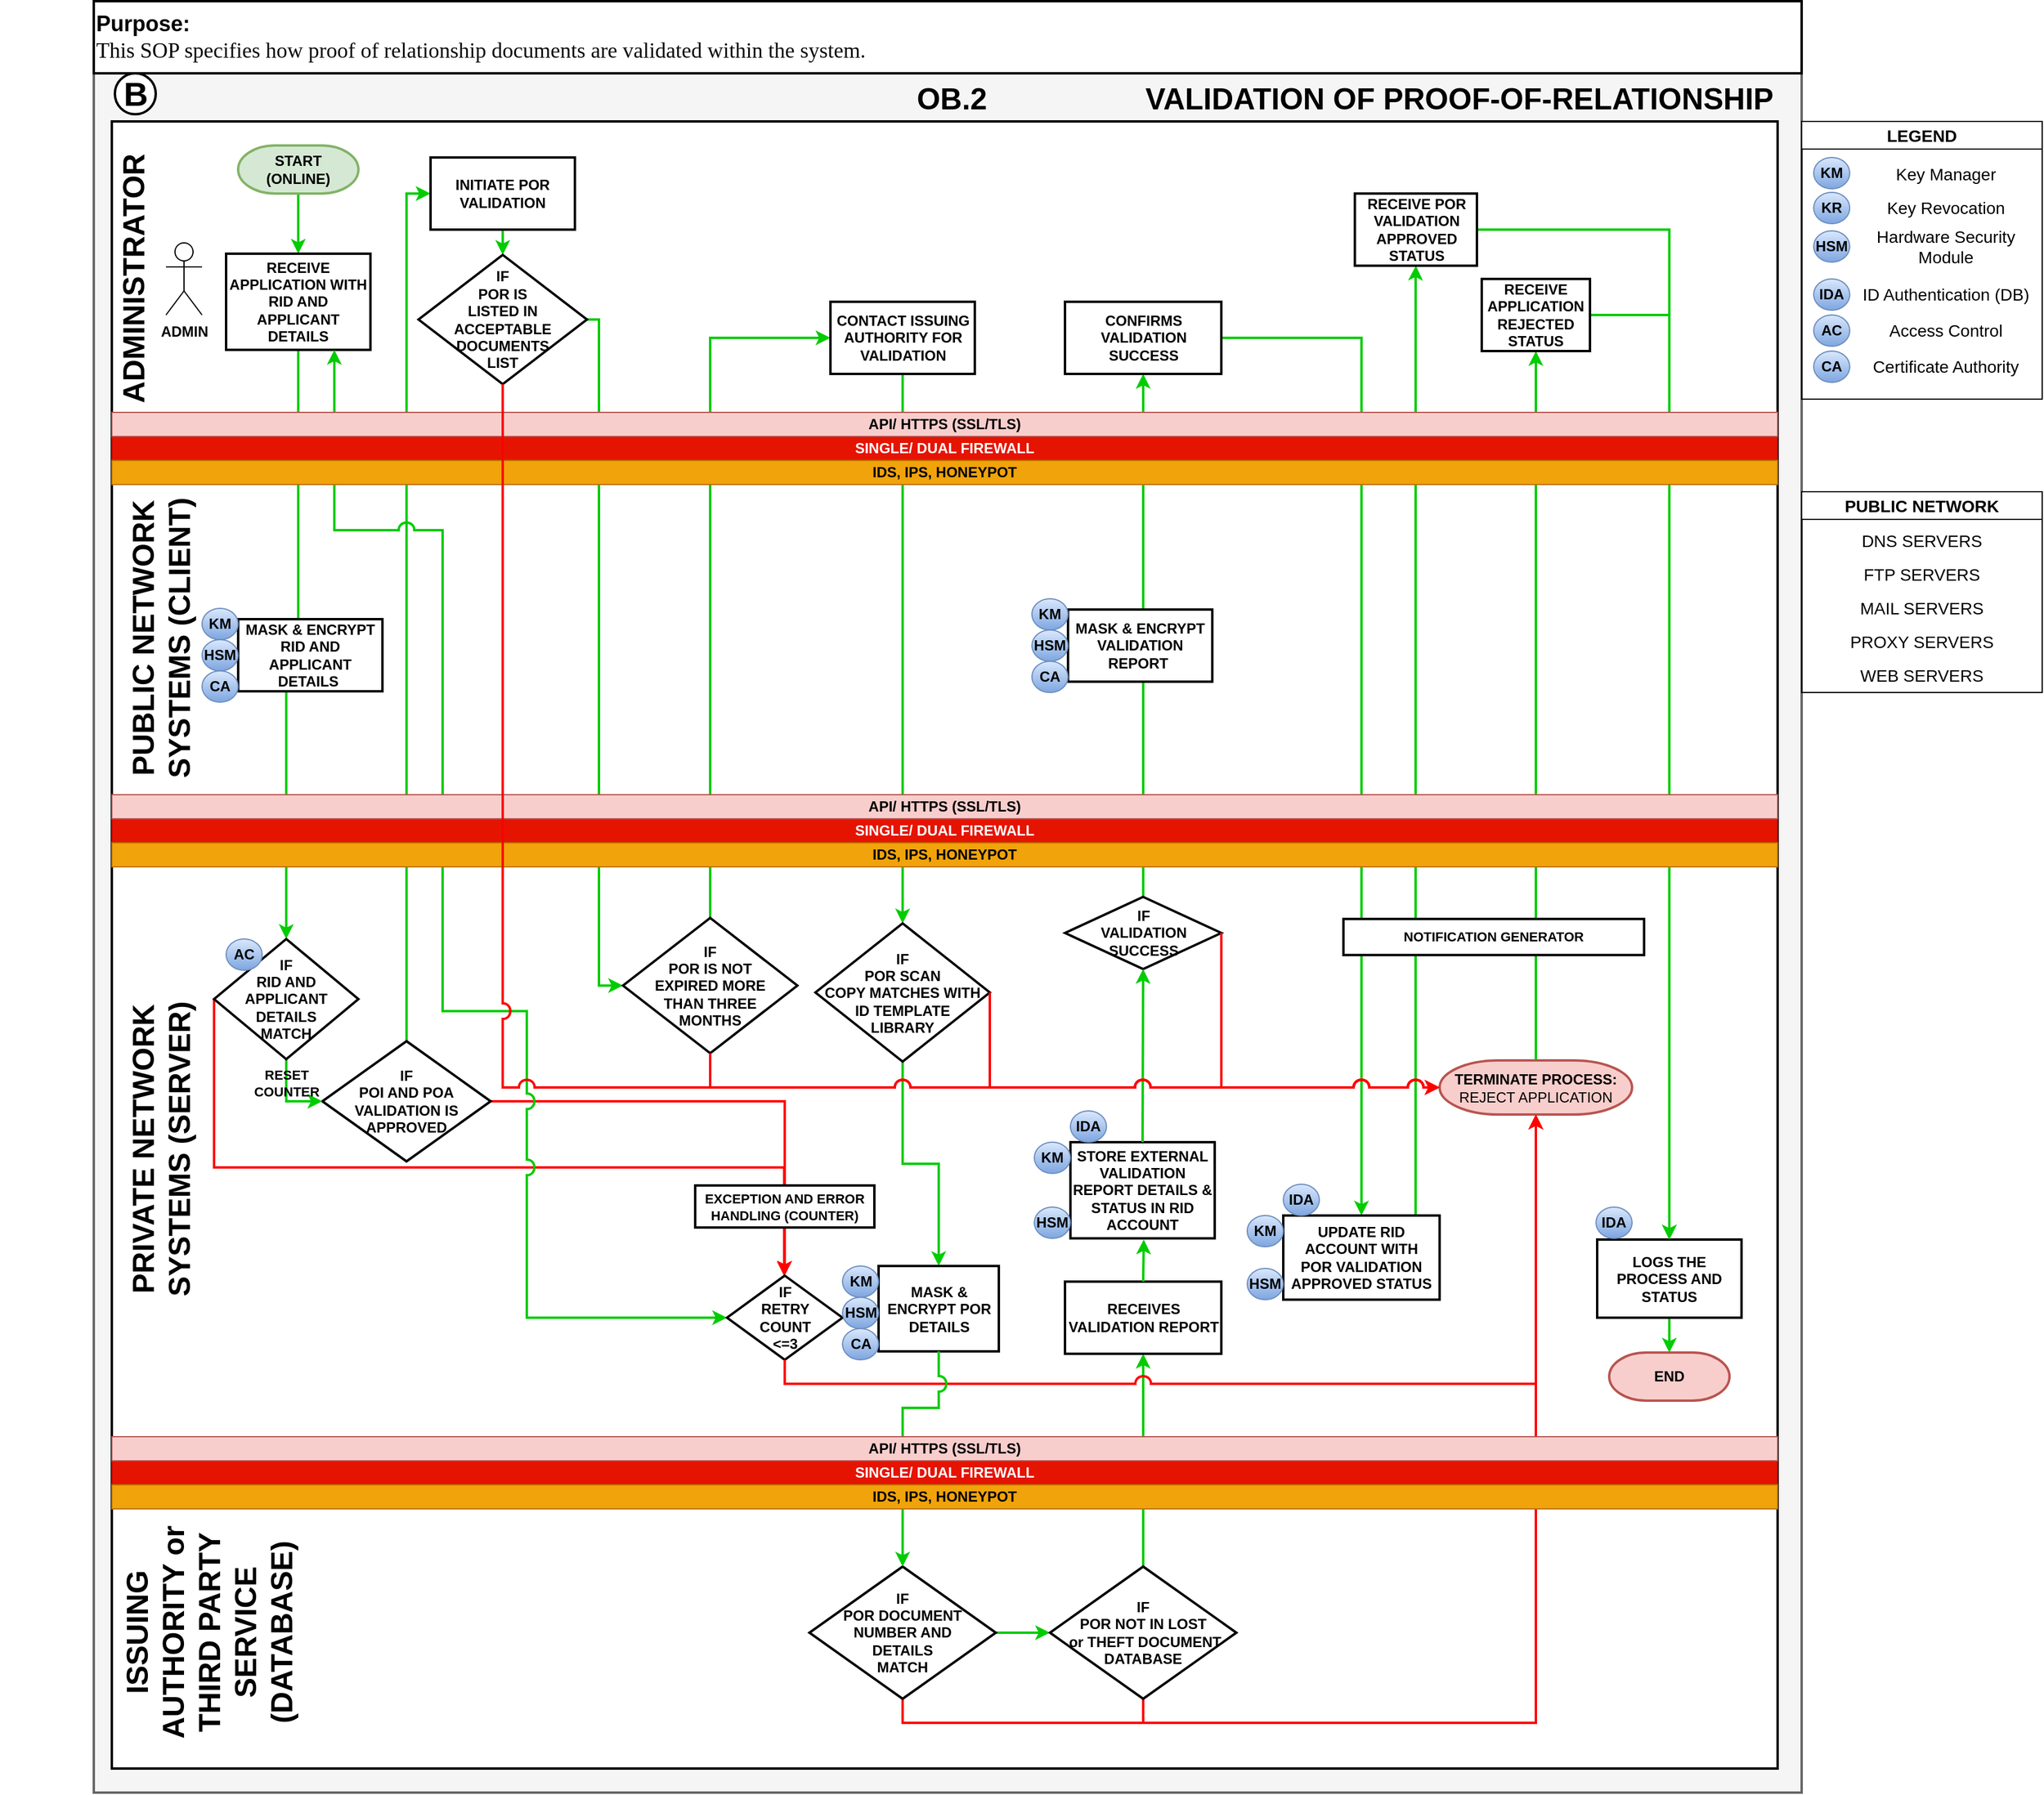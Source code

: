 <mxfile version="24.1.0" type="device">
  <diagram id="MTIWqMcel65jyrCyEGtX" name="Page-1">
    <mxGraphModel dx="-870" dy="1829" grid="1" gridSize="10" guides="1" tooltips="1" connect="1" arrows="1" fold="1" page="1" pageScale="1" pageWidth="1920" pageHeight="1200" math="0" shadow="0">
      <root>
        <mxCell id="0" />
        <mxCell id="1" parent="0" />
        <mxCell id="Ynxnm3lZEx_vJK7yEUxP-19" style="edgeStyle=orthogonalEdgeStyle;rounded=0;orthogonalLoop=1;jettySize=auto;html=1;exitX=1;exitY=0.5;exitDx=0;exitDy=0;strokeColor=#00CC00;strokeWidth=2;fontStyle=1;" parent="1" edge="1">
          <mxGeometry relative="1" as="geometry">
            <mxPoint x="795" y="130" as="sourcePoint" />
          </mxGeometry>
        </mxCell>
        <mxCell id="Ynxnm3lZEx_vJK7yEUxP-31" style="edgeStyle=orthogonalEdgeStyle;rounded=0;orthogonalLoop=1;jettySize=auto;html=1;exitX=1;exitY=0.5;exitDx=0;exitDy=0;entryX=0;entryY=0.5;entryDx=0;entryDy=0;strokeColor=#00CC00;strokeWidth=2;fontStyle=1;" parent="1" edge="1">
          <mxGeometry relative="1" as="geometry">
            <mxPoint x="975" y="130" as="sourcePoint" />
          </mxGeometry>
        </mxCell>
        <mxCell id="3_SiHZ-6GAMq-5pzb8w1-1" value="" style="rounded=0;whiteSpace=wrap;html=1;fontSize=25;fillColor=#f5f5f5;fontColor=#333333;strokeColor=#666666;direction=east;strokeWidth=2;fontStyle=1" parent="1" vertex="1">
          <mxGeometry x="2110" y="40" width="1420" height="1430" as="geometry" />
        </mxCell>
        <mxCell id="3_SiHZ-6GAMq-5pzb8w1-2" value="" style="rounded=0;whiteSpace=wrap;html=1;fontStyle=1;strokeWidth=2;" parent="1" vertex="1">
          <mxGeometry x="2125" y="80" width="1385" height="270" as="geometry" />
        </mxCell>
        <mxCell id="3_SiHZ-6GAMq-5pzb8w1-3" value="" style="rounded=0;whiteSpace=wrap;html=1;fontStyle=1;strokeWidth=2;" parent="1" vertex="1">
          <mxGeometry x="2125" y="1212" width="1385" height="238" as="geometry" />
        </mxCell>
        <mxCell id="3_SiHZ-6GAMq-5pzb8w1-4" value="" style="rounded=0;whiteSpace=wrap;html=1;fontStyle=1;strokeWidth=2;" parent="1" vertex="1">
          <mxGeometry x="2125" y="680" width="1385" height="540" as="geometry" />
        </mxCell>
        <mxCell id="3_SiHZ-6GAMq-5pzb8w1-5" value="" style="rounded=0;whiteSpace=wrap;html=1;fontStyle=1;strokeWidth=2;" parent="1" vertex="1">
          <mxGeometry x="2125" y="350" width="1385" height="330" as="geometry" />
        </mxCell>
        <mxCell id="3_SiHZ-6GAMq-5pzb8w1-6" value="VALIDATION OF PROOF-OF-RELATIONSHIP" style="text;html=1;align=center;verticalAlign=middle;resizable=0;points=[];autosize=1;strokeColor=none;fillColor=none;fontSize=25;fontStyle=1;strokeWidth=2;" parent="1" vertex="1">
          <mxGeometry x="2970" y="40" width="550" height="40" as="geometry" />
        </mxCell>
        <mxCell id="3_SiHZ-6GAMq-5pzb8w1-7" value="OB.2" style="text;html=1;align=center;verticalAlign=middle;resizable=0;points=[];autosize=1;strokeColor=none;fillColor=none;fontSize=25;fontStyle=1;strokeWidth=2;" parent="1" vertex="1">
          <mxGeometry x="2782.5" y="40" width="80" height="40" as="geometry" />
        </mxCell>
        <mxCell id="3_SiHZ-6GAMq-5pzb8w1-8" value="ADMINISTRATOR" style="text;html=1;align=center;verticalAlign=middle;resizable=0;points=[];autosize=1;strokeColor=none;fillColor=none;fontSize=25;fontStyle=1;strokeWidth=2;horizontal=0;" parent="1" vertex="1">
          <mxGeometry x="2032" y="191" width="220" height="40" as="geometry" />
        </mxCell>
        <mxCell id="3_SiHZ-6GAMq-5pzb8w1-9" value="ISSUING &lt;br&gt;AUTHORITY or &lt;br&gt;THIRD PARTY&lt;br&gt;SERVICE &lt;br&gt;(DATABASE)" style="text;html=1;align=center;verticalAlign=middle;resizable=0;points=[];autosize=1;strokeColor=none;fillColor=none;fontSize=25;fontStyle=1;strokeWidth=2;horizontal=0;" parent="1" vertex="1">
          <mxGeometry x="2120" y="1242" width="170" height="190" as="geometry" />
        </mxCell>
        <mxCell id="3_SiHZ-6GAMq-5pzb8w1-10" value="B" style="ellipse;whiteSpace=wrap;html=1;aspect=fixed;fontSize=28;fontColor=default;strokeWidth=2;fontStyle=1" parent="1" vertex="1">
          <mxGeometry x="2127.5" y="40" width="34" height="34" as="geometry" />
        </mxCell>
        <mxCell id="3_SiHZ-6GAMq-5pzb8w1-11" style="edgeStyle=orthogonalEdgeStyle;rounded=0;orthogonalLoop=1;jettySize=auto;html=1;exitX=0.5;exitY=1;exitDx=0;exitDy=0;exitPerimeter=0;entryX=0.5;entryY=0;entryDx=0;entryDy=0;strokeColor=#00CC00;strokeWidth=2;fontStyle=1;" parent="1" source="3_SiHZ-6GAMq-5pzb8w1-12" target="3_SiHZ-6GAMq-5pzb8w1-14" edge="1">
          <mxGeometry relative="1" as="geometry" />
        </mxCell>
        <mxCell id="3_SiHZ-6GAMq-5pzb8w1-12" value="&lt;b&gt;START&lt;br&gt;(ONLINE)&lt;br&gt;&lt;/b&gt;" style="strokeWidth=2;html=1;shape=mxgraph.flowchart.terminator;whiteSpace=wrap;fillColor=#d5e8d4;strokeColor=#82b366;" parent="1" vertex="1">
          <mxGeometry x="2230" y="100" width="100" height="40" as="geometry" />
        </mxCell>
        <mxCell id="3_SiHZ-6GAMq-5pzb8w1-13" style="edgeStyle=orthogonalEdgeStyle;rounded=0;orthogonalLoop=1;jettySize=auto;html=1;exitX=0.5;exitY=1;exitDx=0;exitDy=0;strokeColor=#00CC00;strokeWidth=2;fontStyle=1;" parent="1" source="3_SiHZ-6GAMq-5pzb8w1-14" target="3_SiHZ-6GAMq-5pzb8w1-84" edge="1">
          <mxGeometry relative="1" as="geometry" />
        </mxCell>
        <mxCell id="3_SiHZ-6GAMq-5pzb8w1-14" value="RECEIVE APPLICATION WITH RID AND APPLICANT DETAILS" style="rounded=0;whiteSpace=wrap;html=1;strokeWidth=2;fontStyle=1" parent="1" vertex="1">
          <mxGeometry x="2220" y="190" width="120" height="80" as="geometry" />
        </mxCell>
        <mxCell id="3_SiHZ-6GAMq-5pzb8w1-15" style="edgeStyle=orthogonalEdgeStyle;rounded=0;orthogonalLoop=1;jettySize=auto;html=1;exitX=0.5;exitY=0;exitDx=0;exitDy=0;entryX=0;entryY=0.5;entryDx=0;entryDy=0;strokeColor=#00CC00;strokeWidth=2;fontStyle=1;" parent="1" source="3_SiHZ-6GAMq-5pzb8w1-17" target="3_SiHZ-6GAMq-5pzb8w1-19" edge="1">
          <mxGeometry relative="1" as="geometry">
            <Array as="points">
              <mxPoint x="2370" y="140" />
            </Array>
          </mxGeometry>
        </mxCell>
        <mxCell id="3_SiHZ-6GAMq-5pzb8w1-16" style="edgeStyle=orthogonalEdgeStyle;rounded=0;orthogonalLoop=1;jettySize=auto;html=1;exitX=1;exitY=0.5;exitDx=0;exitDy=0;strokeColor=#FF0000;fontColor=#FF0000;strokeWidth=2;fontStyle=1;" parent="1" source="3_SiHZ-6GAMq-5pzb8w1-17" target="3_SiHZ-6GAMq-5pzb8w1-89" edge="1">
          <mxGeometry relative="1" as="geometry" />
        </mxCell>
        <mxCell id="3_SiHZ-6GAMq-5pzb8w1-17" value="IF&lt;br style=&quot;border-color: var(--border-color);&quot;&gt;POI AND POA VALIDATION IS APPROVED" style="rhombus;whiteSpace=wrap;html=1;rounded=0;strokeWidth=2;fontStyle=1;" parent="1" vertex="1">
          <mxGeometry x="2300" y="845" width="140" height="100" as="geometry" />
        </mxCell>
        <mxCell id="3_SiHZ-6GAMq-5pzb8w1-18" style="edgeStyle=orthogonalEdgeStyle;rounded=0;orthogonalLoop=1;jettySize=auto;html=1;exitX=0.5;exitY=1;exitDx=0;exitDy=0;entryX=0.5;entryY=0;entryDx=0;entryDy=0;strokeColor=#00CC00;strokeWidth=2;fontStyle=1;" parent="1" source="3_SiHZ-6GAMq-5pzb8w1-19" target="3_SiHZ-6GAMq-5pzb8w1-22" edge="1">
          <mxGeometry relative="1" as="geometry" />
        </mxCell>
        <mxCell id="3_SiHZ-6GAMq-5pzb8w1-19" value="INITIATE POR VALIDATION" style="rounded=0;whiteSpace=wrap;html=1;strokeWidth=2;fontStyle=1" parent="1" vertex="1">
          <mxGeometry x="2390" y="110" width="120" height="60" as="geometry" />
        </mxCell>
        <mxCell id="3_SiHZ-6GAMq-5pzb8w1-20" style="edgeStyle=orthogonalEdgeStyle;rounded=0;orthogonalLoop=1;jettySize=auto;html=1;exitX=1;exitY=0.5;exitDx=0;exitDy=0;entryX=0;entryY=0.5;entryDx=0;entryDy=0;strokeColor=#00CC00;strokeWidth=2;fontStyle=1;" parent="1" source="3_SiHZ-6GAMq-5pzb8w1-22" target="3_SiHZ-6GAMq-5pzb8w1-25" edge="1">
          <mxGeometry relative="1" as="geometry">
            <Array as="points">
              <mxPoint x="2530" y="245" />
              <mxPoint x="2530" y="799" />
            </Array>
          </mxGeometry>
        </mxCell>
        <mxCell id="3_SiHZ-6GAMq-5pzb8w1-22" value="IF&lt;br&gt;POR IS &lt;br&gt;LISTED IN ACCEPTABLE DOCUMENTS &lt;br&gt;LIST" style="rhombus;whiteSpace=wrap;html=1;rounded=0;strokeWidth=2;fontStyle=1;" parent="1" vertex="1">
          <mxGeometry x="2380" y="191" width="140" height="107.5" as="geometry" />
        </mxCell>
        <mxCell id="3_SiHZ-6GAMq-5pzb8w1-23" style="edgeStyle=orthogonalEdgeStyle;rounded=0;orthogonalLoop=1;jettySize=auto;html=1;exitX=0.5;exitY=0;exitDx=0;exitDy=0;entryX=0;entryY=0.5;entryDx=0;entryDy=0;strokeColor=#00CC00;strokeWidth=2;fontStyle=1;" parent="1" source="3_SiHZ-6GAMq-5pzb8w1-25" target="3_SiHZ-6GAMq-5pzb8w1-32" edge="1">
          <mxGeometry relative="1" as="geometry">
            <Array as="points">
              <mxPoint x="2623" y="260" />
            </Array>
            <mxPoint x="2710" y="120" as="targetPoint" />
          </mxGeometry>
        </mxCell>
        <mxCell id="3_SiHZ-6GAMq-5pzb8w1-25" value="IF&lt;br&gt;POR IS NOT &lt;br&gt;EXPIRED MORE &lt;br&gt;THAN THREE &lt;br&gt;MONTHS" style="rhombus;whiteSpace=wrap;html=1;rounded=0;strokeWidth=2;fontStyle=1;" parent="1" vertex="1">
          <mxGeometry x="2550" y="742.5" width="145" height="112.5" as="geometry" />
        </mxCell>
        <mxCell id="3_SiHZ-6GAMq-5pzb8w1-26" style="edgeStyle=orthogonalEdgeStyle;rounded=0;orthogonalLoop=1;jettySize=auto;html=1;exitX=1;exitY=0.5;exitDx=0;exitDy=0;strokeColor=#00CC00;strokeWidth=2;fontStyle=1;" parent="1" edge="1">
          <mxGeometry relative="1" as="geometry">
            <mxPoint x="2855" y="120" as="sourcePoint" />
          </mxGeometry>
        </mxCell>
        <mxCell id="3_SiHZ-6GAMq-5pzb8w1-29" style="edgeStyle=orthogonalEdgeStyle;rounded=0;orthogonalLoop=1;jettySize=auto;html=1;exitX=1;exitY=0.5;exitDx=0;exitDy=0;entryX=0;entryY=0.5;entryDx=0;entryDy=0;strokeColor=#00CC00;strokeWidth=2;fontStyle=1;" parent="1" edge="1">
          <mxGeometry relative="1" as="geometry">
            <mxPoint x="3047.5" y="120" as="sourcePoint" />
          </mxGeometry>
        </mxCell>
        <mxCell id="3_SiHZ-6GAMq-5pzb8w1-31" style="edgeStyle=orthogonalEdgeStyle;rounded=0;orthogonalLoop=1;jettySize=auto;html=1;exitX=0.5;exitY=1;exitDx=0;exitDy=0;entryX=0.5;entryY=0;entryDx=0;entryDy=0;strokeColor=#00CC00;strokeWidth=2;fontStyle=1;" parent="1" source="3_SiHZ-6GAMq-5pzb8w1-32" target="3_SiHZ-6GAMq-5pzb8w1-34" edge="1">
          <mxGeometry relative="1" as="geometry" />
        </mxCell>
        <mxCell id="3_SiHZ-6GAMq-5pzb8w1-32" value="CONTACT ISSUING AUTHORITY FOR VALIDATION" style="rounded=0;whiteSpace=wrap;html=1;strokeWidth=2;fontStyle=1" parent="1" vertex="1">
          <mxGeometry x="2722.5" y="230" width="120" height="60" as="geometry" />
        </mxCell>
        <mxCell id="3_SiHZ-6GAMq-5pzb8w1-33" style="edgeStyle=orthogonalEdgeStyle;rounded=0;orthogonalLoop=1;jettySize=auto;html=1;exitX=0.5;exitY=1;exitDx=0;exitDy=0;entryX=0.5;entryY=0;entryDx=0;entryDy=0;strokeColor=#00CC00;strokeWidth=2;fontStyle=1;jumpStyle=arc;jumpSize=11;" parent="1" source="3_SiHZ-6GAMq-5pzb8w1-34" target="3_SiHZ-6GAMq-5pzb8w1-112" edge="1">
          <mxGeometry relative="1" as="geometry" />
        </mxCell>
        <mxCell id="3_SiHZ-6GAMq-5pzb8w1-34" value="IF&lt;br&gt;POR SCAN &lt;br&gt;COPY MATCHES WITH &lt;br&gt;ID TEMPLATE &lt;br&gt;LIBRARY" style="rhombus;whiteSpace=wrap;html=1;rounded=0;strokeWidth=2;fontStyle=1;" parent="1" vertex="1">
          <mxGeometry x="2710" y="747" width="145" height="115" as="geometry" />
        </mxCell>
        <mxCell id="3_SiHZ-6GAMq-5pzb8w1-35" style="edgeStyle=orthogonalEdgeStyle;rounded=0;orthogonalLoop=1;jettySize=auto;html=1;exitX=1;exitY=0.5;exitDx=0;exitDy=0;entryX=0;entryY=0.5;entryDx=0;entryDy=0;strokeColor=#00CC00;strokeWidth=2;fontStyle=1;" parent="1" source="3_SiHZ-6GAMq-5pzb8w1-37" target="3_SiHZ-6GAMq-5pzb8w1-45" edge="1">
          <mxGeometry relative="1" as="geometry" />
        </mxCell>
        <mxCell id="3_SiHZ-6GAMq-5pzb8w1-36" style="edgeStyle=orthogonalEdgeStyle;rounded=0;orthogonalLoop=1;jettySize=auto;html=1;exitX=0.5;exitY=1;exitDx=0;exitDy=0;entryX=0.5;entryY=1;entryDx=0;entryDy=0;entryPerimeter=0;strokeColor=#FF0000;fontColor=#FF0000;strokeWidth=2;fontStyle=1;" parent="1" source="3_SiHZ-6GAMq-5pzb8w1-37" target="3_SiHZ-6GAMq-5pzb8w1-47" edge="1">
          <mxGeometry relative="1" as="geometry">
            <mxPoint x="3500" y="870" as="targetPoint" />
          </mxGeometry>
        </mxCell>
        <mxCell id="3_SiHZ-6GAMq-5pzb8w1-37" value="IF &lt;br&gt;POR DOCUMENT NUMBER AND &lt;br&gt;DETAILS &lt;br&gt;MATCH" style="rhombus;whiteSpace=wrap;html=1;rounded=0;strokeWidth=2;fontStyle=1;" parent="1" vertex="1">
          <mxGeometry x="2705" y="1282" width="155" height="110" as="geometry" />
        </mxCell>
        <mxCell id="3_SiHZ-6GAMq-5pzb8w1-43" style="edgeStyle=orthogonalEdgeStyle;rounded=0;orthogonalLoop=1;jettySize=auto;html=1;exitX=0.5;exitY=1;exitDx=0;exitDy=0;entryX=0.5;entryY=1;entryDx=0;entryDy=0;entryPerimeter=0;strokeColor=#FF0000;fontColor=#FF0000;strokeWidth=2;fontStyle=1;" parent="1" source="3_SiHZ-6GAMq-5pzb8w1-45" target="3_SiHZ-6GAMq-5pzb8w1-47" edge="1">
          <mxGeometry relative="1" as="geometry" />
        </mxCell>
        <mxCell id="3_SiHZ-6GAMq-5pzb8w1-44" style="edgeStyle=orthogonalEdgeStyle;rounded=0;orthogonalLoop=1;jettySize=auto;html=1;exitX=0.5;exitY=0;exitDx=0;exitDy=0;entryX=0.5;entryY=1;entryDx=0;entryDy=0;strokeColor=#00CC00;strokeWidth=2;fontStyle=1;" parent="1" source="3_SiHZ-6GAMq-5pzb8w1-45" target="3_SiHZ-6GAMq-5pzb8w1-50" edge="1">
          <mxGeometry relative="1" as="geometry" />
        </mxCell>
        <mxCell id="3_SiHZ-6GAMq-5pzb8w1-45" value="IF&lt;br&gt;POR NOT IN LOST&lt;br&gt;&amp;nbsp;or THEFT DOCUMENT&lt;br&gt;DATABASE" style="rhombus;whiteSpace=wrap;html=1;rounded=0;strokeWidth=2;fontStyle=1;" parent="1" vertex="1">
          <mxGeometry x="2905" y="1282" width="155" height="110" as="geometry" />
        </mxCell>
        <mxCell id="3_SiHZ-6GAMq-5pzb8w1-46" style="edgeStyle=orthogonalEdgeStyle;rounded=0;orthogonalLoop=1;jettySize=auto;html=1;exitX=0.5;exitY=0;exitDx=0;exitDy=0;exitPerimeter=0;strokeColor=#00CC00;strokeWidth=2;fontStyle=1;startArrow=none;startFill=0;" parent="1" source="3_SiHZ-6GAMq-5pzb8w1-47" target="3_SiHZ-6GAMq-5pzb8w1-124" edge="1">
          <mxGeometry relative="1" as="geometry" />
        </mxCell>
        <mxCell id="3_SiHZ-6GAMq-5pzb8w1-47" value="&lt;b&gt;TERMINATE PROCESS:&lt;/b&gt;&lt;br&gt;REJECT APPLICATION" style="strokeWidth=2;html=1;shape=mxgraph.flowchart.terminator;whiteSpace=wrap;fillColor=#f8cecc;strokeColor=#b85450;" parent="1" vertex="1">
          <mxGeometry x="3229" y="861" width="160" height="45" as="geometry" />
        </mxCell>
        <mxCell id="3_SiHZ-6GAMq-5pzb8w1-48" style="edgeStyle=orthogonalEdgeStyle;rounded=0;orthogonalLoop=1;jettySize=auto;html=1;exitX=0.5;exitY=0;exitDx=0;exitDy=0;entryX=0.5;entryY=1;entryDx=0;entryDy=0;strokeColor=#00CC00;strokeWidth=2;fontStyle=1;" parent="1" source="3_SiHZ-6GAMq-5pzb8w1-103" target="3_SiHZ-6GAMq-5pzb8w1-52" edge="1">
          <mxGeometry relative="1" as="geometry" />
        </mxCell>
        <mxCell id="3_SiHZ-6GAMq-5pzb8w1-50" value="RECEIVES VALIDATION REPORT" style="rounded=0;whiteSpace=wrap;html=1;strokeWidth=2;fontStyle=1" parent="1" vertex="1">
          <mxGeometry x="2917.5" y="1045" width="130" height="60" as="geometry" />
        </mxCell>
        <mxCell id="3_SiHZ-6GAMq-5pzb8w1-51" style="edgeStyle=orthogonalEdgeStyle;rounded=0;orthogonalLoop=1;jettySize=auto;html=1;exitX=1;exitY=0.5;exitDx=0;exitDy=0;entryX=0.5;entryY=0;entryDx=0;entryDy=0;entryPerimeter=0;strokeColor=#00CC00;strokeWidth=2;fontStyle=1;" parent="1" source="3_SiHZ-6GAMq-5pzb8w1-52" target="3_SiHZ-6GAMq-5pzb8w1-54" edge="1">
          <mxGeometry relative="1" as="geometry" />
        </mxCell>
        <mxCell id="3_SiHZ-6GAMq-5pzb8w1-52" value="CONFIRMS VALIDATION SUCCESS" style="rounded=0;whiteSpace=wrap;html=1;strokeWidth=2;fontStyle=1" parent="1" vertex="1">
          <mxGeometry x="2917.5" y="230" width="130" height="60" as="geometry" />
        </mxCell>
        <mxCell id="3_SiHZ-6GAMq-5pzb8w1-53" style="edgeStyle=orthogonalEdgeStyle;rounded=0;orthogonalLoop=1;jettySize=auto;html=1;exitX=1;exitY=0.5;exitDx=0;exitDy=0;entryX=0.5;entryY=1;entryDx=0;entryDy=0;strokeColor=#00CC00;strokeWidth=2;fontStyle=1;startArrow=none;startFill=0;jumpStyle=arc;jumpSize=11;" parent="1" source="3_SiHZ-6GAMq-5pzb8w1-54" target="3_SiHZ-6GAMq-5pzb8w1-122" edge="1">
          <mxGeometry relative="1" as="geometry">
            <Array as="points">
              <mxPoint x="3209" y="1025" />
              <mxPoint x="3209" y="210" />
            </Array>
          </mxGeometry>
        </mxCell>
        <mxCell id="3_SiHZ-6GAMq-5pzb8w1-54" value="UPDATE RID ACCOUNT WITH &lt;br&gt;POR VALIDATION APPROVED STATUS" style="rounded=0;whiteSpace=wrap;html=1;strokeWidth=2;fontStyle=1;shape=label;boundedLbl=1;backgroundOutline=1;size=15;" parent="1" vertex="1">
          <mxGeometry x="3099" y="990" width="130" height="70" as="geometry" />
        </mxCell>
        <mxCell id="3_SiHZ-6GAMq-5pzb8w1-55" value="PUBLIC NETWORK&lt;br style=&quot;border-color: var(--border-color);&quot;&gt;SYSTEMS (CLIENT)" style="text;html=1;align=center;verticalAlign=middle;resizable=0;points=[];autosize=1;strokeColor=none;fillColor=none;fontStyle=1;fontSize=25;strokeWidth=2;horizontal=0;" parent="1" vertex="1">
          <mxGeometry x="2130" y="415" width="70" height="190" as="geometry" />
        </mxCell>
        <mxCell id="3_SiHZ-6GAMq-5pzb8w1-56" value="PRIVATE NETWORK&lt;br&gt;SYSTEMS (SERVER)" style="text;html=1;align=center;verticalAlign=middle;resizable=0;points=[];autosize=1;strokeColor=none;fillColor=none;fontStyle=1;fontSize=25;strokeWidth=2;horizontal=0;" parent="1" vertex="1">
          <mxGeometry x="2125" y="805" width="80" height="260" as="geometry" />
        </mxCell>
        <mxCell id="3_SiHZ-6GAMq-5pzb8w1-57" value="ADMIN" style="shape=umlActor;verticalLabelPosition=bottom;verticalAlign=top;html=1;outlineConnect=0;fontStyle=1" parent="1" vertex="1">
          <mxGeometry x="2170" y="181" width="30" height="60" as="geometry" />
        </mxCell>
        <mxCell id="3_SiHZ-6GAMq-5pzb8w1-58" value="" style="group" parent="1" vertex="1" connectable="0">
          <mxGeometry x="2200" y="485" width="150" height="78" as="geometry" />
        </mxCell>
        <mxCell id="3_SiHZ-6GAMq-5pzb8w1-59" value="MASK &amp;amp; ENCRYPT RID AND APPLICANT DETAILS&amp;nbsp;" style="rounded=0;whiteSpace=wrap;html=1;fontStyle=1;strokeWidth=2;" parent="3_SiHZ-6GAMq-5pzb8w1-58" vertex="1">
          <mxGeometry x="30" y="9" width="120" height="60" as="geometry" />
        </mxCell>
        <mxCell id="3_SiHZ-6GAMq-5pzb8w1-60" value="CA" style="ellipse;whiteSpace=wrap;html=1;fillColor=#dae8fc;strokeColor=#6c8ebf;gradientColor=#7ea6e0;fontStyle=1" parent="3_SiHZ-6GAMq-5pzb8w1-58" vertex="1">
          <mxGeometry y="52" width="30" height="26" as="geometry" />
        </mxCell>
        <mxCell id="3_SiHZ-6GAMq-5pzb8w1-61" value="HSM" style="ellipse;whiteSpace=wrap;html=1;fillColor=#dae8fc;strokeColor=#6c8ebf;gradientColor=#7ea6e0;fontStyle=1" parent="3_SiHZ-6GAMq-5pzb8w1-58" vertex="1">
          <mxGeometry y="26" width="30" height="26" as="geometry" />
        </mxCell>
        <mxCell id="3_SiHZ-6GAMq-5pzb8w1-62" value="KM" style="ellipse;whiteSpace=wrap;html=1;fillColor=#dae8fc;strokeColor=#6c8ebf;gradientColor=#7ea6e0;fontStyle=1" parent="3_SiHZ-6GAMq-5pzb8w1-58" vertex="1">
          <mxGeometry width="30" height="26" as="geometry" />
        </mxCell>
        <mxCell id="3_SiHZ-6GAMq-5pzb8w1-63" value="&lt;font style=&quot;font-size: 14px;&quot;&gt;PUBLIC NETWORK&lt;/font&gt;" style="swimlane;whiteSpace=wrap;html=1;" parent="1" vertex="1">
          <mxGeometry x="3530" y="388" width="200" height="167" as="geometry" />
        </mxCell>
        <mxCell id="3_SiHZ-6GAMq-5pzb8w1-64" value="DNS SERVERS" style="text;html=1;strokeColor=none;fillColor=none;align=center;verticalAlign=middle;whiteSpace=wrap;rounded=0;fontSize=14;" parent="3_SiHZ-6GAMq-5pzb8w1-63" vertex="1">
          <mxGeometry y="27" width="200" height="28" as="geometry" />
        </mxCell>
        <mxCell id="3_SiHZ-6GAMq-5pzb8w1-65" value="FTP SERVERS" style="text;html=1;strokeColor=none;fillColor=none;align=center;verticalAlign=middle;whiteSpace=wrap;rounded=0;fontSize=14;" parent="3_SiHZ-6GAMq-5pzb8w1-63" vertex="1">
          <mxGeometry y="55" width="200" height="28" as="geometry" />
        </mxCell>
        <mxCell id="3_SiHZ-6GAMq-5pzb8w1-66" value="MAIL SERVERS" style="text;html=1;strokeColor=none;fillColor=none;align=center;verticalAlign=middle;whiteSpace=wrap;rounded=0;fontSize=14;" parent="3_SiHZ-6GAMq-5pzb8w1-63" vertex="1">
          <mxGeometry y="83" width="200" height="28" as="geometry" />
        </mxCell>
        <mxCell id="3_SiHZ-6GAMq-5pzb8w1-67" value="PROXY SERVERS" style="text;html=1;strokeColor=none;fillColor=none;align=center;verticalAlign=middle;whiteSpace=wrap;rounded=0;fontSize=14;" parent="3_SiHZ-6GAMq-5pzb8w1-63" vertex="1">
          <mxGeometry y="111" width="200" height="28" as="geometry" />
        </mxCell>
        <mxCell id="3_SiHZ-6GAMq-5pzb8w1-68" value="WEB SERVERS" style="text;html=1;strokeColor=none;fillColor=none;align=center;verticalAlign=middle;whiteSpace=wrap;rounded=0;fontSize=14;" parent="3_SiHZ-6GAMq-5pzb8w1-63" vertex="1">
          <mxGeometry y="139" width="200" height="28" as="geometry" />
        </mxCell>
        <mxCell id="3_SiHZ-6GAMq-5pzb8w1-69" value="&lt;font style=&quot;font-size: 14px;&quot;&gt;LEGEND&lt;/font&gt;" style="swimlane;whiteSpace=wrap;html=1;" parent="1" vertex="1">
          <mxGeometry x="3530" y="80" width="200" height="231" as="geometry" />
        </mxCell>
        <mxCell id="3_SiHZ-6GAMq-5pzb8w1-70" value="KM" style="ellipse;whiteSpace=wrap;html=1;fillColor=#dae8fc;strokeColor=#6c8ebf;gradientColor=#7ea6e0;fontStyle=1" parent="3_SiHZ-6GAMq-5pzb8w1-69" vertex="1">
          <mxGeometry x="10" y="30" width="30" height="26" as="geometry" />
        </mxCell>
        <mxCell id="3_SiHZ-6GAMq-5pzb8w1-71" value="IDA" style="ellipse;whiteSpace=wrap;html=1;fillColor=#dae8fc;strokeColor=#6c8ebf;gradientColor=#7ea6e0;fontStyle=1" parent="3_SiHZ-6GAMq-5pzb8w1-69" vertex="1">
          <mxGeometry x="10" y="131" width="30" height="26" as="geometry" />
        </mxCell>
        <mxCell id="3_SiHZ-6GAMq-5pzb8w1-72" value="HSM" style="ellipse;whiteSpace=wrap;html=1;fillColor=#dae8fc;strokeColor=#6c8ebf;gradientColor=#7ea6e0;fontStyle=1" parent="3_SiHZ-6GAMq-5pzb8w1-69" vertex="1">
          <mxGeometry x="10" y="91" width="30" height="26" as="geometry" />
        </mxCell>
        <mxCell id="3_SiHZ-6GAMq-5pzb8w1-73" value="KR" style="ellipse;whiteSpace=wrap;html=1;fillColor=#dae8fc;strokeColor=#6c8ebf;gradientColor=#7ea6e0;fontStyle=1" parent="3_SiHZ-6GAMq-5pzb8w1-69" vertex="1">
          <mxGeometry x="10" y="59" width="30" height="26" as="geometry" />
        </mxCell>
        <mxCell id="3_SiHZ-6GAMq-5pzb8w1-74" value="Key Manager" style="text;html=1;strokeColor=none;fillColor=none;align=center;verticalAlign=middle;whiteSpace=wrap;rounded=0;fontSize=14;" parent="3_SiHZ-6GAMq-5pzb8w1-69" vertex="1">
          <mxGeometry x="40" y="30" width="160" height="28" as="geometry" />
        </mxCell>
        <mxCell id="3_SiHZ-6GAMq-5pzb8w1-75" value="Key Revocation" style="text;html=1;strokeColor=none;fillColor=none;align=center;verticalAlign=middle;whiteSpace=wrap;rounded=0;fontSize=14;" parent="3_SiHZ-6GAMq-5pzb8w1-69" vertex="1">
          <mxGeometry x="40" y="58" width="160" height="28" as="geometry" />
        </mxCell>
        <mxCell id="3_SiHZ-6GAMq-5pzb8w1-76" value="Hardware Security Module" style="text;html=1;strokeColor=none;fillColor=none;align=center;verticalAlign=middle;whiteSpace=wrap;rounded=0;fontSize=14;" parent="3_SiHZ-6GAMq-5pzb8w1-69" vertex="1">
          <mxGeometry x="40" y="90" width="160" height="28" as="geometry" />
        </mxCell>
        <mxCell id="3_SiHZ-6GAMq-5pzb8w1-77" value="ID Authentication (DB)" style="text;html=1;strokeColor=none;fillColor=none;align=center;verticalAlign=middle;whiteSpace=wrap;rounded=0;fontSize=14;" parent="3_SiHZ-6GAMq-5pzb8w1-69" vertex="1">
          <mxGeometry x="40" y="130" width="160" height="28" as="geometry" />
        </mxCell>
        <mxCell id="3_SiHZ-6GAMq-5pzb8w1-78" value="AC" style="ellipse;whiteSpace=wrap;html=1;fillColor=#dae8fc;strokeColor=#6c8ebf;gradientColor=#7ea6e0;fontStyle=1" parent="3_SiHZ-6GAMq-5pzb8w1-69" vertex="1">
          <mxGeometry x="10" y="161" width="30" height="26" as="geometry" />
        </mxCell>
        <mxCell id="3_SiHZ-6GAMq-5pzb8w1-79" value="Access Control" style="text;html=1;strokeColor=none;fillColor=none;align=center;verticalAlign=middle;whiteSpace=wrap;rounded=0;fontSize=14;" parent="3_SiHZ-6GAMq-5pzb8w1-69" vertex="1">
          <mxGeometry x="40" y="160" width="160" height="28" as="geometry" />
        </mxCell>
        <mxCell id="3_SiHZ-6GAMq-5pzb8w1-80" value="Certificate Authority" style="text;html=1;strokeColor=none;fillColor=none;align=center;verticalAlign=middle;whiteSpace=wrap;rounded=0;fontSize=14;" parent="3_SiHZ-6GAMq-5pzb8w1-69" vertex="1">
          <mxGeometry x="40" y="190" width="160" height="28" as="geometry" />
        </mxCell>
        <mxCell id="3_SiHZ-6GAMq-5pzb8w1-81" value="CA" style="ellipse;whiteSpace=wrap;html=1;fillColor=#dae8fc;strokeColor=#6c8ebf;gradientColor=#7ea6e0;fontStyle=1" parent="3_SiHZ-6GAMq-5pzb8w1-69" vertex="1">
          <mxGeometry x="10" y="191" width="30" height="26" as="geometry" />
        </mxCell>
        <mxCell id="3_SiHZ-6GAMq-5pzb8w1-82" value="RESET&lt;br&gt;COUNTER" style="edgeStyle=orthogonalEdgeStyle;rounded=0;orthogonalLoop=1;jettySize=auto;html=1;exitX=0.5;exitY=1;exitDx=0;exitDy=0;entryX=0;entryY=0.5;entryDx=0;entryDy=0;strokeColor=#00CC00;fontColor=default;strokeWidth=2;fontStyle=1;startArrow=none;startFill=0;labelBackgroundColor=none;" parent="1" source="3_SiHZ-6GAMq-5pzb8w1-84" target="3_SiHZ-6GAMq-5pzb8w1-17" edge="1">
          <mxGeometry x="-0.385" relative="1" as="geometry">
            <mxPoint as="offset" />
          </mxGeometry>
        </mxCell>
        <mxCell id="3_SiHZ-6GAMq-5pzb8w1-83" style="edgeStyle=orthogonalEdgeStyle;rounded=0;orthogonalLoop=1;jettySize=auto;html=1;exitX=0;exitY=0.5;exitDx=0;exitDy=0;strokeColor=#FF0000;fontColor=#FF0000;strokeWidth=2;fontStyle=1;" parent="1" source="3_SiHZ-6GAMq-5pzb8w1-84" target="3_SiHZ-6GAMq-5pzb8w1-89" edge="1">
          <mxGeometry relative="1" as="geometry">
            <Array as="points">
              <mxPoint x="2210" y="950" />
              <mxPoint x="2684" y="950" />
            </Array>
          </mxGeometry>
        </mxCell>
        <mxCell id="3_SiHZ-6GAMq-5pzb8w1-84" value="IF &lt;br&gt;RID AND &lt;br&gt;APPLICANT &lt;br&gt;DETAILS &lt;br&gt;MATCH" style="rhombus;whiteSpace=wrap;html=1;rounded=0;strokeWidth=2;fontStyle=1;" parent="1" vertex="1">
          <mxGeometry x="2210" y="760" width="120" height="100" as="geometry" />
        </mxCell>
        <mxCell id="3_SiHZ-6GAMq-5pzb8w1-85" value="AC" style="ellipse;whiteSpace=wrap;html=1;fillColor=#dae8fc;strokeColor=#6c8ebf;gradientColor=#7ea6e0;fontStyle=1" parent="1" vertex="1">
          <mxGeometry x="2220" y="760" width="30" height="26" as="geometry" />
        </mxCell>
        <mxCell id="3_SiHZ-6GAMq-5pzb8w1-87" value="EXCEPTION AND ERROR HANDLING (COUNTER)" style="rounded=0;whiteSpace=wrap;html=1;fontStyle=1;strokeWidth=2;fontSize=11;shape=label;boundedLbl=1;backgroundOutline=1;size=9.769;" parent="1" vertex="1">
          <mxGeometry x="2610" y="965" width="149" height="35" as="geometry" />
        </mxCell>
        <mxCell id="3_SiHZ-6GAMq-5pzb8w1-88" style="edgeStyle=orthogonalEdgeStyle;rounded=0;orthogonalLoop=1;jettySize=auto;html=1;exitX=0;exitY=0.5;exitDx=0;exitDy=0;entryX=0.75;entryY=1;entryDx=0;entryDy=0;strokeColor=#00CC00;fontColor=default;fillColor=default;fontStyle=1;strokeWidth=2;startArrow=classic;startFill=1;jumpStyle=arc;jumpSize=11;" parent="1" source="3_SiHZ-6GAMq-5pzb8w1-89" target="3_SiHZ-6GAMq-5pzb8w1-14" edge="1">
          <mxGeometry relative="1" as="geometry">
            <Array as="points">
              <mxPoint x="2470" y="1075" />
              <mxPoint x="2470" y="820" />
              <mxPoint x="2400" y="820" />
              <mxPoint x="2400" y="420" />
              <mxPoint x="2310" y="420" />
            </Array>
          </mxGeometry>
        </mxCell>
        <mxCell id="3_SiHZ-6GAMq-5pzb8w1-89" value="IF&lt;br&gt;RETRY&lt;br&gt;COUNT&lt;br&gt;&amp;lt;=3" style="rhombus;whiteSpace=wrap;html=1;rounded=0;strokeWidth=2;fontStyle=1;" parent="1" vertex="1">
          <mxGeometry x="2636.5" y="1040" width="96" height="70" as="geometry" />
        </mxCell>
        <mxCell id="3_SiHZ-6GAMq-5pzb8w1-90" value="" style="group" parent="1" vertex="1" connectable="0">
          <mxGeometry x="2892" y="909" width="150" height="100" as="geometry" />
        </mxCell>
        <mxCell id="3_SiHZ-6GAMq-5pzb8w1-91" value="&lt;font style=&quot;font-size: 12px;&quot;&gt;STORE EXTERNAL VALIDATION&lt;br style=&quot;border-color: var(--border-color);&quot;&gt;REPORT DETAILS &amp;amp; STATUS IN RID ACCOUNT&lt;/font&gt;" style="whiteSpace=wrap;html=1;rounded=0;strokeWidth=2;fontStyle=1;shape=label;boundedLbl=1;backgroundOutline=1;size=15;" parent="3_SiHZ-6GAMq-5pzb8w1-90" vertex="1">
          <mxGeometry x="30" y="20" width="120" height="80" as="geometry" />
        </mxCell>
        <mxCell id="3_SiHZ-6GAMq-5pzb8w1-92" value="IDA" style="ellipse;whiteSpace=wrap;html=1;fillColor=#dae8fc;strokeColor=#6c8ebf;gradientColor=#7ea6e0;fontStyle=1" parent="3_SiHZ-6GAMq-5pzb8w1-90" vertex="1">
          <mxGeometry x="30" y="-6" width="30" height="26" as="geometry" />
        </mxCell>
        <mxCell id="3_SiHZ-6GAMq-5pzb8w1-93" value="KM" style="ellipse;whiteSpace=wrap;html=1;fillColor=#dae8fc;strokeColor=#6c8ebf;gradientColor=#7ea6e0;fontStyle=1" parent="3_SiHZ-6GAMq-5pzb8w1-90" vertex="1">
          <mxGeometry y="20" width="30" height="26" as="geometry" />
        </mxCell>
        <mxCell id="3_SiHZ-6GAMq-5pzb8w1-94" value="HSM" style="ellipse;whiteSpace=wrap;html=1;fillColor=#dae8fc;strokeColor=#6c8ebf;gradientColor=#7ea6e0;fontStyle=1" parent="3_SiHZ-6GAMq-5pzb8w1-90" vertex="1">
          <mxGeometry y="74" width="30" height="26" as="geometry" />
        </mxCell>
        <mxCell id="3_SiHZ-6GAMq-5pzb8w1-100" style="edgeStyle=orthogonalEdgeStyle;rounded=0;orthogonalLoop=1;jettySize=auto;html=1;exitX=0.5;exitY=1;exitDx=0;exitDy=0;entryX=0.5;entryY=1;entryDx=0;entryDy=0;entryPerimeter=0;strokeColor=#FF0000;fontColor=#FF0000;strokeWidth=2;fontStyle=1;jumpStyle=arc;jumpSize=11;" parent="1" source="3_SiHZ-6GAMq-5pzb8w1-89" target="3_SiHZ-6GAMq-5pzb8w1-47" edge="1">
          <mxGeometry relative="1" as="geometry">
            <mxPoint x="3560" y="1130" as="targetPoint" />
          </mxGeometry>
        </mxCell>
        <mxCell id="3_SiHZ-6GAMq-5pzb8w1-102" value="" style="edgeStyle=orthogonalEdgeStyle;rounded=0;orthogonalLoop=1;jettySize=auto;html=1;exitX=0.5;exitY=0;exitDx=0;exitDy=0;strokeColor=#00CC00;strokeWidth=2;fontStyle=1;" parent="1" source="3_SiHZ-6GAMq-5pzb8w1-50" edge="1">
          <mxGeometry relative="1" as="geometry">
            <mxPoint x="2983" y="990" as="sourcePoint" />
            <mxPoint x="2983" y="1010" as="targetPoint" />
          </mxGeometry>
        </mxCell>
        <mxCell id="3_SiHZ-6GAMq-5pzb8w1-103" value="IF &lt;br&gt;VALIDATION SUCCESS" style="rounded=0;whiteSpace=wrap;html=1;strokeWidth=2;fontStyle=1;shape=rhombus;perimeter=rhombusPerimeter;" parent="1" vertex="1">
          <mxGeometry x="2917.5" y="725" width="130" height="60" as="geometry" />
        </mxCell>
        <mxCell id="3_SiHZ-6GAMq-5pzb8w1-104" style="edgeStyle=orthogonalEdgeStyle;rounded=0;orthogonalLoop=1;jettySize=auto;html=1;exitX=1;exitY=0.5;exitDx=0;exitDy=0;entryX=0;entryY=0.5;entryDx=0;entryDy=0;entryPerimeter=0;strokeColor=#FF0000;strokeWidth=2;fontStyle=1;fontColor=#FF0000;fillColor=default;jumpStyle=arc;jumpSize=11;" parent="1" source="3_SiHZ-6GAMq-5pzb8w1-103" target="3_SiHZ-6GAMq-5pzb8w1-47" edge="1">
          <mxGeometry relative="1" as="geometry">
            <Array as="points">
              <mxPoint x="3048" y="883" />
            </Array>
          </mxGeometry>
        </mxCell>
        <mxCell id="3_SiHZ-6GAMq-5pzb8w1-106" value="" style="group" parent="1" vertex="1" connectable="0">
          <mxGeometry x="2890" y="477" width="150" height="78" as="geometry" />
        </mxCell>
        <mxCell id="3_SiHZ-6GAMq-5pzb8w1-107" value="MASK &amp;amp; ENCRYPT VALIDATION REPORT&amp;nbsp;" style="rounded=0;whiteSpace=wrap;html=1;fontStyle=1;strokeWidth=2;" parent="3_SiHZ-6GAMq-5pzb8w1-106" vertex="1">
          <mxGeometry x="30" y="9" width="120" height="60" as="geometry" />
        </mxCell>
        <mxCell id="3_SiHZ-6GAMq-5pzb8w1-108" value="CA" style="ellipse;whiteSpace=wrap;html=1;fillColor=#dae8fc;strokeColor=#6c8ebf;gradientColor=#7ea6e0;fontStyle=1" parent="3_SiHZ-6GAMq-5pzb8w1-106" vertex="1">
          <mxGeometry y="52" width="30" height="26" as="geometry" />
        </mxCell>
        <mxCell id="3_SiHZ-6GAMq-5pzb8w1-109" value="HSM" style="ellipse;whiteSpace=wrap;html=1;fillColor=#dae8fc;strokeColor=#6c8ebf;gradientColor=#7ea6e0;fontStyle=1" parent="3_SiHZ-6GAMq-5pzb8w1-106" vertex="1">
          <mxGeometry y="26" width="30" height="26" as="geometry" />
        </mxCell>
        <mxCell id="3_SiHZ-6GAMq-5pzb8w1-110" value="KM" style="ellipse;whiteSpace=wrap;html=1;fillColor=#dae8fc;strokeColor=#6c8ebf;gradientColor=#7ea6e0;fontStyle=1" parent="3_SiHZ-6GAMq-5pzb8w1-106" vertex="1">
          <mxGeometry width="30" height="26" as="geometry" />
        </mxCell>
        <mxCell id="3_SiHZ-6GAMq-5pzb8w1-111" value="" style="group" parent="1" vertex="1" connectable="0">
          <mxGeometry x="2732.5" y="1032" width="150" height="80" as="geometry" />
        </mxCell>
        <mxCell id="3_SiHZ-6GAMq-5pzb8w1-112" value="MASK &amp;amp; ENCRYPT POR DETAILS" style="rounded=0;whiteSpace=wrap;html=1;fontStyle=1;strokeWidth=2;" parent="3_SiHZ-6GAMq-5pzb8w1-111" vertex="1">
          <mxGeometry x="30" width="100" height="71" as="geometry" />
        </mxCell>
        <mxCell id="3_SiHZ-6GAMq-5pzb8w1-113" value="CA" style="ellipse;whiteSpace=wrap;html=1;fillColor=#dae8fc;strokeColor=#6c8ebf;gradientColor=#7ea6e0;fontStyle=1" parent="3_SiHZ-6GAMq-5pzb8w1-111" vertex="1">
          <mxGeometry y="52" width="30" height="26" as="geometry" />
        </mxCell>
        <mxCell id="3_SiHZ-6GAMq-5pzb8w1-114" value="HSM" style="ellipse;whiteSpace=wrap;html=1;fillColor=#dae8fc;strokeColor=#6c8ebf;gradientColor=#7ea6e0;fontStyle=1" parent="3_SiHZ-6GAMq-5pzb8w1-111" vertex="1">
          <mxGeometry y="26" width="30" height="26" as="geometry" />
        </mxCell>
        <mxCell id="3_SiHZ-6GAMq-5pzb8w1-115" value="KM" style="ellipse;whiteSpace=wrap;html=1;fillColor=#dae8fc;strokeColor=#6c8ebf;gradientColor=#7ea6e0;fontStyle=1" parent="3_SiHZ-6GAMq-5pzb8w1-111" vertex="1">
          <mxGeometry width="30" height="26" as="geometry" />
        </mxCell>
        <mxCell id="3_SiHZ-6GAMq-5pzb8w1-116" value="" style="edgeStyle=orthogonalEdgeStyle;rounded=0;orthogonalLoop=1;jettySize=auto;html=1;strokeColor=#00CC00;fontStyle=1;strokeWidth=2;" parent="1" source="3_SiHZ-6GAMq-5pzb8w1-117" target="3_SiHZ-6GAMq-5pzb8w1-118" edge="1">
          <mxGeometry relative="1" as="geometry" />
        </mxCell>
        <mxCell id="3_SiHZ-6GAMq-5pzb8w1-117" value="LOGS THE PROCESS AND STATUS" style="rounded=0;whiteSpace=wrap;html=1;fontStyle=1;strokeWidth=2;shape=label;boundedLbl=1;backgroundOutline=1;size=15;" parent="1" vertex="1">
          <mxGeometry x="3360" y="1010" width="120" height="65" as="geometry" />
        </mxCell>
        <mxCell id="3_SiHZ-6GAMq-5pzb8w1-118" value="&lt;b&gt;END&lt;/b&gt;" style="strokeWidth=2;html=1;shape=mxgraph.flowchart.terminator;whiteSpace=wrap;fillColor=#f8cecc;strokeColor=#b85450;" parent="1" vertex="1">
          <mxGeometry x="3370" y="1104" width="100" height="40" as="geometry" />
        </mxCell>
        <mxCell id="3_SiHZ-6GAMq-5pzb8w1-119" value="IDA" style="ellipse;whiteSpace=wrap;html=1;fillColor=#dae8fc;strokeColor=#6c8ebf;gradientColor=#7ea6e0;fontStyle=1" parent="1" vertex="1">
          <mxGeometry x="3359" y="983" width="30" height="26" as="geometry" />
        </mxCell>
        <mxCell id="3_SiHZ-6GAMq-5pzb8w1-120" value="NOTIFICATION GENERATOR" style="rounded=0;whiteSpace=wrap;html=1;fontStyle=1;strokeWidth=2;fontSize=11;shape=label;boundedLbl=1;backgroundOutline=1;size=9.769;" parent="1" vertex="1">
          <mxGeometry x="3149" y="743.36" width="250" height="30" as="geometry" />
        </mxCell>
        <mxCell id="3_SiHZ-6GAMq-5pzb8w1-121" style="edgeStyle=orthogonalEdgeStyle;rounded=0;orthogonalLoop=1;jettySize=auto;html=1;exitX=1;exitY=0.5;exitDx=0;exitDy=0;strokeColor=#00CC00;strokeWidth=2;fontStyle=1;startArrow=none;startFill=0;" parent="1" source="3_SiHZ-6GAMq-5pzb8w1-122" target="3_SiHZ-6GAMq-5pzb8w1-117" edge="1">
          <mxGeometry relative="1" as="geometry" />
        </mxCell>
        <mxCell id="3_SiHZ-6GAMq-5pzb8w1-122" value="RECEIVE POR VALIDATION APPROVED STATUS" style="rounded=0;whiteSpace=wrap;html=1;strokeWidth=2;fontStyle=1" parent="1" vertex="1">
          <mxGeometry x="3158.5" y="140" width="101.5" height="60" as="geometry" />
        </mxCell>
        <mxCell id="3_SiHZ-6GAMq-5pzb8w1-123" style="edgeStyle=orthogonalEdgeStyle;rounded=0;orthogonalLoop=1;jettySize=auto;html=1;exitX=1;exitY=0.5;exitDx=0;exitDy=0;strokeColor=#00CC00;strokeWidth=2;fontStyle=1;startArrow=none;startFill=0;" parent="1" source="3_SiHZ-6GAMq-5pzb8w1-124" target="3_SiHZ-6GAMq-5pzb8w1-117" edge="1">
          <mxGeometry relative="1" as="geometry" />
        </mxCell>
        <mxCell id="3_SiHZ-6GAMq-5pzb8w1-124" value="RECEIVE APPLICATION REJECTED STATUS" style="rounded=0;whiteSpace=wrap;html=1;strokeWidth=2;fontStyle=1" parent="1" vertex="1">
          <mxGeometry x="3264" y="211" width="90" height="60" as="geometry" />
        </mxCell>
        <mxCell id="3_SiHZ-6GAMq-5pzb8w1-125" value="" style="group" parent="1" vertex="1" connectable="0">
          <mxGeometry x="2125" y="340" width="1385" height="60" as="geometry" />
        </mxCell>
        <mxCell id="3_SiHZ-6GAMq-5pzb8w1-126" value="" style="group" parent="3_SiHZ-6GAMq-5pzb8w1-125" vertex="1" connectable="0">
          <mxGeometry y="2" width="1385.0" height="40" as="geometry" />
        </mxCell>
        <mxCell id="3_SiHZ-6GAMq-5pzb8w1-127" value="&lt;b&gt;SINGLE/ DUAL FIREWALL&lt;/b&gt;" style="shape=label;whiteSpace=wrap;html=1;boundedLbl=1;backgroundOutline=1;darkOpacity=0.05;darkOpacity2=0.1;fillColor=#e51400;fontColor=#ffffff;strokeColor=#B20000;rounded=0;" parent="3_SiHZ-6GAMq-5pzb8w1-126" vertex="1">
          <mxGeometry width="1385.0" height="20" as="geometry" />
        </mxCell>
        <mxCell id="3_SiHZ-6GAMq-5pzb8w1-128" value="&lt;b&gt;IDS, IPS, HONEYPOT&lt;/b&gt;" style="shape=label;whiteSpace=wrap;html=1;boundedLbl=1;backgroundOutline=1;darkOpacity=0.05;darkOpacity2=0.1;fillColor=#f0a30a;strokeColor=#BD7000;rounded=0;fontColor=#000000;" parent="3_SiHZ-6GAMq-5pzb8w1-126" vertex="1">
          <mxGeometry y="20" width="1385.0" height="20" as="geometry" />
        </mxCell>
        <mxCell id="3_SiHZ-6GAMq-5pzb8w1-129" value="API/ HTTPS (SSL/TLS)" style="shape=label;whiteSpace=wrap;html=1;boundedLbl=1;backgroundOutline=1;darkOpacity=0.05;darkOpacity2=0.1;fillColor=#f8cecc;strokeColor=#b85450;rounded=0;fontStyle=1" parent="3_SiHZ-6GAMq-5pzb8w1-125" vertex="1">
          <mxGeometry y="-18" width="1385.0" height="20" as="geometry" />
        </mxCell>
        <mxCell id="3_SiHZ-6GAMq-5pzb8w1-131" value="" style="group" parent="1" vertex="1" connectable="0">
          <mxGeometry x="2125" y="660" width="1385.0" height="40" as="geometry" />
        </mxCell>
        <mxCell id="3_SiHZ-6GAMq-5pzb8w1-132" value="&lt;b&gt;SINGLE/ DUAL FIREWALL&lt;/b&gt;" style="shape=label;whiteSpace=wrap;html=1;boundedLbl=1;backgroundOutline=1;darkOpacity=0.05;darkOpacity2=0.1;fillColor=#e51400;fontColor=#ffffff;strokeColor=#B20000;rounded=0;" parent="3_SiHZ-6GAMq-5pzb8w1-131" vertex="1">
          <mxGeometry width="1385.0" height="20" as="geometry" />
        </mxCell>
        <mxCell id="3_SiHZ-6GAMq-5pzb8w1-133" value="&lt;b&gt;IDS, IPS, HONEYPOT&lt;/b&gt;" style="shape=label;whiteSpace=wrap;html=1;boundedLbl=1;backgroundOutline=1;darkOpacity=0.05;darkOpacity2=0.1;fillColor=#f0a30a;strokeColor=#BD7000;rounded=0;fontColor=#000000;" parent="3_SiHZ-6GAMq-5pzb8w1-131" vertex="1">
          <mxGeometry y="20" width="1385.0" height="20" as="geometry" />
        </mxCell>
        <mxCell id="3_SiHZ-6GAMq-5pzb8w1-134" value="API/ HTTPS (SSL/TLS)" style="shape=label;whiteSpace=wrap;html=1;boundedLbl=1;backgroundOutline=1;darkOpacity=0.05;darkOpacity2=0.1;fillColor=#f8cecc;strokeColor=#b85450;rounded=0;fontStyle=1" parent="1" vertex="1">
          <mxGeometry x="2125" y="640" width="1385.0" height="20" as="geometry" />
        </mxCell>
        <mxCell id="c3z8ytEcprlfAANCOgpN-1" style="edgeStyle=orthogonalEdgeStyle;rounded=0;orthogonalLoop=1;jettySize=auto;html=1;exitX=0.5;exitY=0;exitDx=0;exitDy=0;entryX=0.5;entryY=1;entryDx=0;entryDy=0;strokeColor=#00CC00;strokeWidth=2;fontStyle=1;jumpStyle=arc;jumpSize=11;" parent="1" source="3_SiHZ-6GAMq-5pzb8w1-91" target="3_SiHZ-6GAMq-5pzb8w1-103" edge="1">
          <mxGeometry relative="1" as="geometry" />
        </mxCell>
        <mxCell id="9eXZSEA3PlL72f_DCRyd-1" value="HSM" style="ellipse;whiteSpace=wrap;html=1;fillColor=#dae8fc;strokeColor=#6c8ebf;gradientColor=#7ea6e0;fontStyle=1" parent="1" vertex="1">
          <mxGeometry x="3069" y="1034" width="30" height="26" as="geometry" />
        </mxCell>
        <mxCell id="9eXZSEA3PlL72f_DCRyd-2" value="KM" style="ellipse;whiteSpace=wrap;html=1;fillColor=#dae8fc;strokeColor=#6c8ebf;gradientColor=#7ea6e0;fontStyle=1" parent="1" vertex="1">
          <mxGeometry x="3069" y="990" width="30" height="26" as="geometry" />
        </mxCell>
        <mxCell id="9eXZSEA3PlL72f_DCRyd-3" value="IDA" style="ellipse;whiteSpace=wrap;html=1;fillColor=#dae8fc;strokeColor=#6c8ebf;gradientColor=#7ea6e0;fontStyle=1" parent="1" vertex="1">
          <mxGeometry x="3099" y="964" width="30" height="26" as="geometry" />
        </mxCell>
        <mxCell id="gFdxAbSnWOtLL4NBTX2T-1" style="edgeStyle=orthogonalEdgeStyle;rounded=0;orthogonalLoop=1;jettySize=auto;html=1;exitX=0.5;exitY=1;exitDx=0;exitDy=0;entryX=0.5;entryY=0;entryDx=0;entryDy=0;strokeColor=#00CC00;strokeWidth=2;fontStyle=1;jumpStyle=arc;jumpSize=11;" parent="1" source="3_SiHZ-6GAMq-5pzb8w1-112" target="3_SiHZ-6GAMq-5pzb8w1-37" edge="1">
          <mxGeometry relative="1" as="geometry">
            <Array as="points">
              <mxPoint x="2813" y="1150" />
              <mxPoint x="2783" y="1150" />
            </Array>
          </mxGeometry>
        </mxCell>
        <mxCell id="3_SiHZ-6GAMq-5pzb8w1-135" value="" style="group" parent="1" vertex="1" connectable="0">
          <mxGeometry x="2125" y="1192" width="1385" height="60" as="geometry" />
        </mxCell>
        <mxCell id="3_SiHZ-6GAMq-5pzb8w1-136" value="" style="group" parent="3_SiHZ-6GAMq-5pzb8w1-135" vertex="1" connectable="0">
          <mxGeometry y="2" width="1385.0" height="40" as="geometry" />
        </mxCell>
        <mxCell id="3_SiHZ-6GAMq-5pzb8w1-137" value="&lt;b&gt;SINGLE/ DUAL FIREWALL&lt;/b&gt;" style="shape=label;whiteSpace=wrap;html=1;boundedLbl=1;backgroundOutline=1;darkOpacity=0.05;darkOpacity2=0.1;fillColor=#e51400;fontColor=#ffffff;strokeColor=#B20000;rounded=0;" parent="3_SiHZ-6GAMq-5pzb8w1-136" vertex="1">
          <mxGeometry width="1385.0" height="20" as="geometry" />
        </mxCell>
        <mxCell id="3_SiHZ-6GAMq-5pzb8w1-138" value="&lt;b&gt;IDS, IPS, HONEYPOT&lt;/b&gt;" style="shape=label;whiteSpace=wrap;html=1;boundedLbl=1;backgroundOutline=1;darkOpacity=0.05;darkOpacity2=0.1;fillColor=#f0a30a;strokeColor=#BD7000;rounded=0;fontColor=#000000;" parent="3_SiHZ-6GAMq-5pzb8w1-136" vertex="1">
          <mxGeometry y="20" width="1385.0" height="20" as="geometry" />
        </mxCell>
        <mxCell id="3_SiHZ-6GAMq-5pzb8w1-139" value="API/ HTTPS (SSL/TLS)" style="shape=label;whiteSpace=wrap;html=1;boundedLbl=1;backgroundOutline=1;darkOpacity=0.05;darkOpacity2=0.1;fillColor=#f8cecc;strokeColor=#b85450;rounded=0;fontStyle=1" parent="3_SiHZ-6GAMq-5pzb8w1-135" vertex="1">
          <mxGeometry y="-18" width="1385.0" height="20" as="geometry" />
        </mxCell>
        <mxCell id="3_SiHZ-6GAMq-5pzb8w1-21" style="edgeStyle=orthogonalEdgeStyle;rounded=0;orthogonalLoop=1;jettySize=auto;html=1;exitX=0.5;exitY=1;exitDx=0;exitDy=0;entryX=0;entryY=0.5;entryDx=0;entryDy=0;entryPerimeter=0;strokeColor=#FF0000;strokeWidth=2;fontStyle=1;fontColor=#FF0000;jumpStyle=arc;jumpSize=11;" parent="1" source="3_SiHZ-6GAMq-5pzb8w1-22" target="3_SiHZ-6GAMq-5pzb8w1-47" edge="1">
          <mxGeometry relative="1" as="geometry" />
        </mxCell>
        <mxCell id="3_SiHZ-6GAMq-5pzb8w1-24" style="edgeStyle=orthogonalEdgeStyle;rounded=0;orthogonalLoop=1;jettySize=auto;html=1;exitX=0.5;exitY=1;exitDx=0;exitDy=0;entryX=0;entryY=0.5;entryDx=0;entryDy=0;entryPerimeter=0;strokeColor=#FF0000;fontColor=#FF0000;strokeWidth=2;fontStyle=1;jumpStyle=arc;jumpSize=11;" parent="1" source="3_SiHZ-6GAMq-5pzb8w1-25" target="3_SiHZ-6GAMq-5pzb8w1-47" edge="1">
          <mxGeometry relative="1" as="geometry" />
        </mxCell>
        <mxCell id="3_SiHZ-6GAMq-5pzb8w1-101" style="edgeStyle=orthogonalEdgeStyle;rounded=0;orthogonalLoop=1;jettySize=auto;html=1;exitX=1;exitY=0.5;exitDx=0;exitDy=0;entryX=0;entryY=0.5;entryDx=0;entryDy=0;entryPerimeter=0;fontSize=11;fillColor=default;fontStyle=1;strokeWidth=2;strokeColor=#FF0000;fontColor=#FF0000;jumpStyle=arc;jumpSize=11;" parent="1" source="3_SiHZ-6GAMq-5pzb8w1-34" target="3_SiHZ-6GAMq-5pzb8w1-47" edge="1">
          <mxGeometry relative="1" as="geometry">
            <Array as="points">
              <mxPoint x="2855" y="883" />
            </Array>
          </mxGeometry>
        </mxCell>
        <mxCell id="vJtjNdr06eTSz5ttx_hk-1" value="&lt;div style=&quot;&quot;&gt;&lt;font face=&quot;Helvetica&quot; style=&quot;font-size: 18px;&quot;&gt;&lt;b style=&quot;&quot;&gt;Purpose:&lt;/b&gt;&lt;/font&gt;&lt;/div&gt;&lt;div style=&quot;&quot;&gt;&lt;font style=&quot;font-size: 18px;&quot; face=&quot;puroAPe2urP7brLi44kG&quot;&gt;This SOP s&lt;span style=&quot;background-color: rgb(255, 255, 255); color: rgb(13, 13, 13); white-space-collapse: preserve;&quot;&gt;pecifies how proof of relationship documents are validated within the system.&lt;/span&gt;&lt;/font&gt;&lt;br&gt;&lt;/div&gt;" style="whiteSpace=wrap;html=1;align=left;rounded=0;strokeWidth=2;verticalAlign=middle;fontFamily=Helvetica;fontSize=18;fontStyle=0;" vertex="1" parent="1">
          <mxGeometry x="2110" y="-20" width="1420" height="60" as="geometry" />
        </mxCell>
      </root>
    </mxGraphModel>
  </diagram>
</mxfile>
